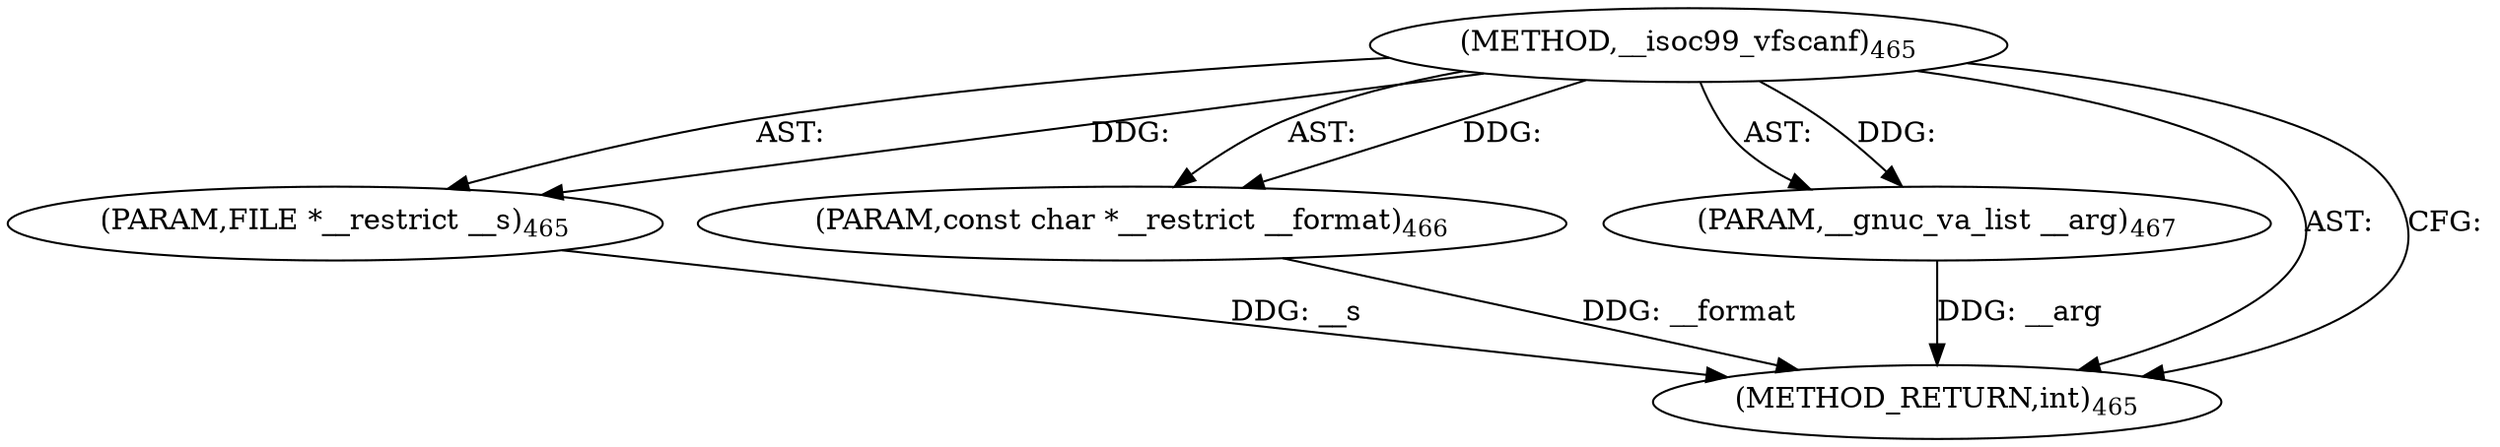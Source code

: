 digraph "__isoc99_vfscanf" {  
"2586" [label = <(METHOD,__isoc99_vfscanf)<SUB>465</SUB>> ]
"2587" [label = <(PARAM,FILE *__restrict __s)<SUB>465</SUB>> ]
"2588" [label = <(PARAM,const char *__restrict __format)<SUB>466</SUB>> ]
"2589" [label = <(PARAM,__gnuc_va_list __arg)<SUB>467</SUB>> ]
"2590" [label = <(METHOD_RETURN,int)<SUB>465</SUB>> ]
  "2586" -> "2587"  [ label = "AST: "] 
  "2586" -> "2588"  [ label = "AST: "] 
  "2586" -> "2589"  [ label = "AST: "] 
  "2586" -> "2590"  [ label = "AST: "] 
  "2586" -> "2590"  [ label = "CFG: "] 
  "2587" -> "2590"  [ label = "DDG: __s"] 
  "2588" -> "2590"  [ label = "DDG: __format"] 
  "2589" -> "2590"  [ label = "DDG: __arg"] 
  "2586" -> "2587"  [ label = "DDG: "] 
  "2586" -> "2588"  [ label = "DDG: "] 
  "2586" -> "2589"  [ label = "DDG: "] 
}
